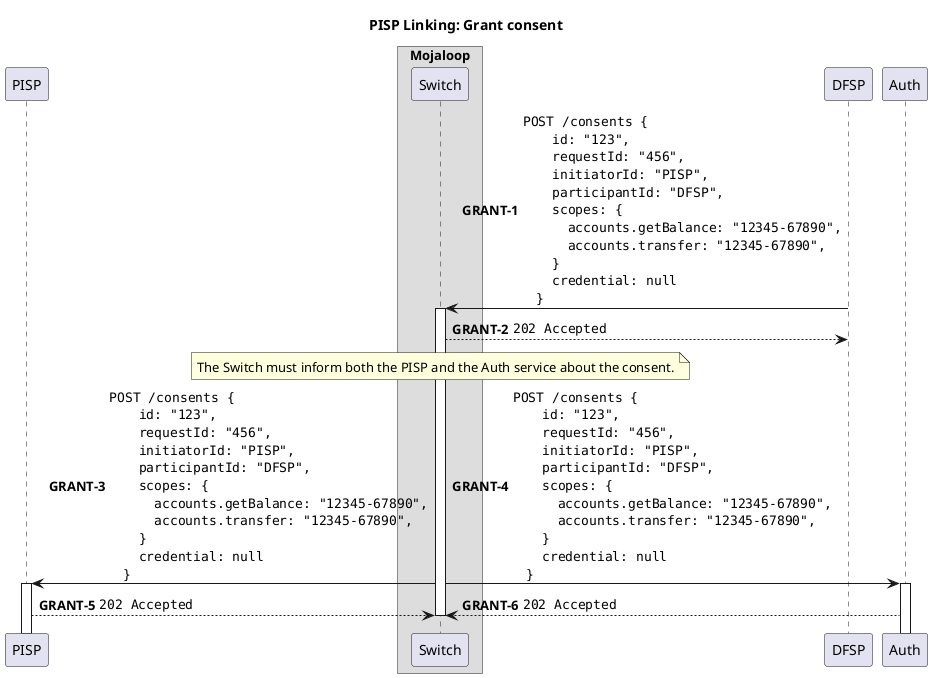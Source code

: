 @startuml

!pragma teoz true

title PISP Linking: Grant consent

participant "PISP" as PISP

box "Mojaloop"
    participant Switch
end box

participant "DFSP" as DFSP

autonumber 1 "<b>GRANT-#</b>"

DFSP -> Switch ++: ""POST /consents {""\n\
    ""  id: "123",""\n\
    ""  requestId: "456",""\n\
    ""  initiatorId: "PISP",""\n\
    ""  participantId: "DFSP",""\n\
    ""  scopes: {""\n\
    ""    accounts.getBalance: "12345-67890",""\n\
    ""    accounts.transfer: "12345-67890",""\n\
    ""  }""\n\
    ""  credential: null""\n\
    ""}""
Switch --> DFSP: ""202 Accepted""
deactivate DFSP

note over Switch
  The Switch must inform both the PISP and the Auth service about the consent.
end note

Switch -> PISP ++: ""POST /consents {""\n\
    ""  id: "123",""\n\
    ""  requestId: "456",""\n\
    ""  initiatorId: "PISP",""\n\
    ""  participantId: "DFSP",""\n\
    ""  scopes: {""\n\
    ""    accounts.getBalance: "12345-67890",""\n\
    ""    accounts.transfer: "12345-67890",""\n\
    ""  }""\n\
    ""  credential: null""\n\
    ""}""
& Switch -> Auth ++: ""POST /consents {""\n\
    ""  id: "123",""\n\
    ""  requestId: "456",""\n\
    ""  initiatorId: "PISP",""\n\
    ""  participantId: "DFSP",""\n\
    ""  scopes: {""\n\
    ""    accounts.getBalance: "12345-67890",""\n\
    ""    accounts.transfer: "12345-67890",""\n\
    ""  }""\n\
    ""  credential: null""\n\
    ""}""

PISP --> Switch: ""202 Accepted""
& Auth --> Switch: ""202 Accepted""

deactivate Switch

@enduml
